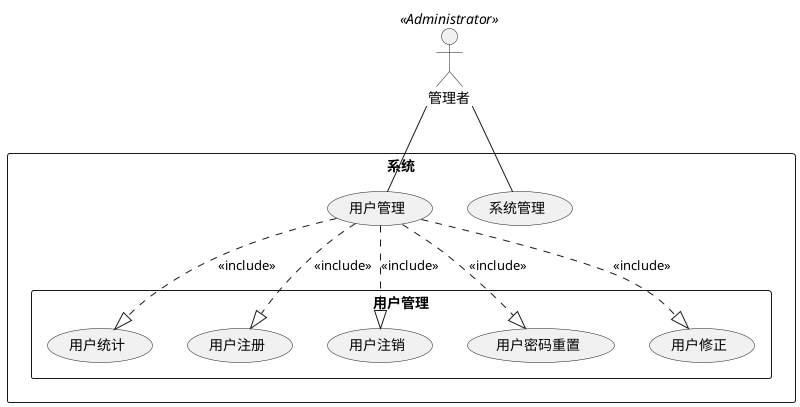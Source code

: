 @startuml
:管理者: as Administrator <<Administrator>>

rectangle 系统 {
  (用户管理) as UserManagement
  (系统管理) as SystemManagement

  rectangle 用户管理 {
    (用户统计) as UserStatistic
    (用户注册) as UserRegister
    (用户注销) as UserRevoke
    (用户密码重置) as UserPasswordReset
    (用户修正) as UserModify
  }

  UserManagement ..|> UserStatistic : <<include>>
  UserManagement ..|> UserRegister : <<include>>
  UserManagement ..|> UserRevoke : <<include>>
  UserManagement ..|> UserPasswordReset : <<include>>
  UserManagement ..|> UserModify : <<include>>

  Administrator -- UserManagement
  Administrator -- SystemManagement
}
@enduml